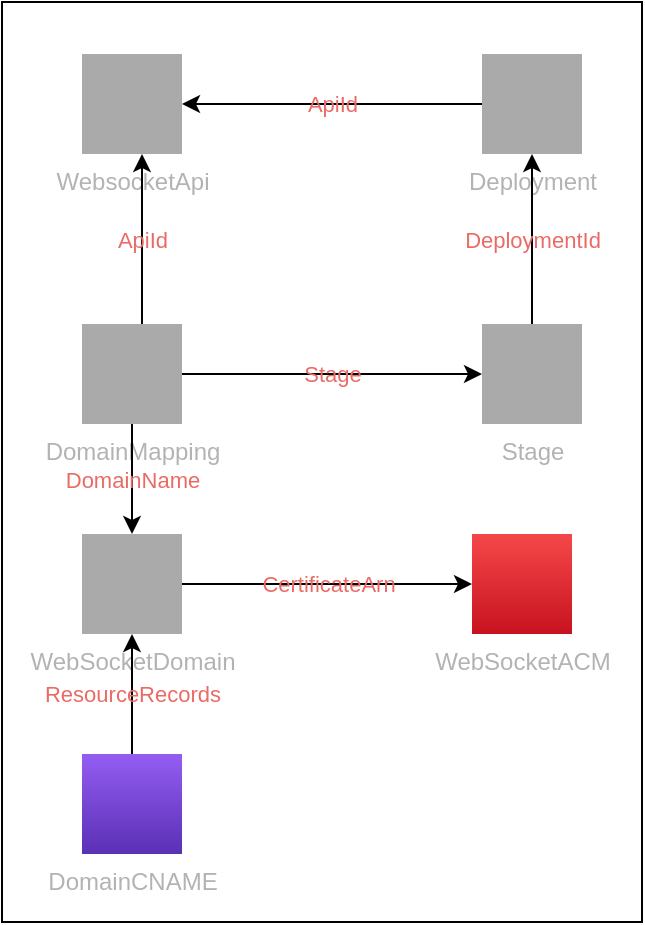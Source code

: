 <mxfile version="13.7.9" type="device"><diagram id="diagramid" name="Diagram"><mxGraphModel dx="2942" dy="82" grid="1" gridSize="10" guides="1" tooltips="1" connect="1" arrows="1" fold="1" page="1" pageScale="1" pageWidth="850" pageHeight="1100" math="0" shadow="0"><root><mxCell id="0"/><mxCell id="1" parent="0"/><mxCell id="W_sWQbeEb5Yshv8VaERZ-49" value="" style="rounded=0;whiteSpace=wrap;html=1;fillColor=#FFFFFF;fontColor=#FFFFFF;" vertex="1" parent="1"><mxGeometry x="190" y="1214" width="320" height="460" as="geometry"/></mxCell><mxCell id="4" value="WebsocketApi" style="outlineConnect=0;fontColor=#B3B3B3;gradientColor=#aaaaaa;gradientDirection=north;fillColor=#aaaaaa;strokeColor=#ffffff;dashed=0;verticalLabelPosition=bottom;verticalAlign=top;align=center;html=1;fontSize=12;fontStyle=0;aspect=fixed;shape=mxgraph.aws4.resourceIcon;resIcon=mxgraph.aws4.apigatewayv2;" parent="1" vertex="1"><mxGeometry x="230" y="1240" width="50" height="50" as="geometry"/></mxCell><mxCell id="25" value="Stage" style="outlineConnect=0;fontColor=#B3B3B3;gradientColor=#aaaaaa;gradientDirection=north;fillColor=#aaaaaa;strokeColor=#ffffff;dashed=0;verticalLabelPosition=bottom;verticalAlign=top;align=center;html=1;fontSize=12;fontStyle=0;aspect=fixed;shape=mxgraph.aws4.resourceIcon;resIcon=mxgraph.aws4.apigatewayv2;" parent="1" vertex="1"><mxGeometry x="430" y="1375" width="50" height="50" as="geometry"/></mxCell><mxCell id="26" value="Deployment" style="outlineConnect=0;fontColor=#B3B3B3;gradientColor=#aaaaaa;gradientDirection=north;fillColor=#aaaaaa;strokeColor=#ffffff;dashed=0;verticalLabelPosition=bottom;verticalAlign=top;align=center;html=1;fontSize=12;fontStyle=0;aspect=fixed;shape=mxgraph.aws4.resourceIcon;resIcon=mxgraph.aws4.apigatewayv2;" parent="1" vertex="1"><mxGeometry x="430" y="1240" width="50" height="50" as="geometry"/></mxCell><mxCell id="40" value="WebSocketACM" style="outlineConnect=0;fontColor=#B3B3B3;gradientColor=#F54749;gradientDirection=north;fillColor=#C7131F;strokeColor=#ffffff;dashed=0;verticalLabelPosition=bottom;verticalAlign=top;align=center;html=1;fontSize=12;fontStyle=0;aspect=fixed;shape=mxgraph.aws4.resourceIcon;resIcon=mxgraph.aws4.certificatemanager;" parent="1" vertex="1"><mxGeometry x="425" y="1480" width="50" height="50" as="geometry"/></mxCell><mxCell id="41" value="WebSocketDomain" style="outlineConnect=0;fontColor=#B3B3B3;gradientColor=#aaaaaa;gradientDirection=north;fillColor=#aaaaaa;strokeColor=#ffffff;dashed=0;verticalLabelPosition=bottom;verticalAlign=top;align=center;html=1;fontSize=12;fontStyle=0;aspect=fixed;shape=mxgraph.aws4.resourceIcon;resIcon=mxgraph.aws4.apigatewayv2;" parent="1" vertex="1"><mxGeometry x="230" y="1480" width="50" height="50" as="geometry"/></mxCell><mxCell id="42" value="DomainMapping" style="outlineConnect=0;fontColor=#B3B3B3;gradientColor=#aaaaaa;gradientDirection=north;fillColor=#aaaaaa;strokeColor=#ffffff;dashed=0;verticalLabelPosition=bottom;verticalAlign=top;align=center;html=1;fontSize=12;fontStyle=0;aspect=fixed;shape=mxgraph.aws4.resourceIcon;resIcon=mxgraph.aws4.apigatewayv2;" parent="1" vertex="1"><mxGeometry x="230" y="1375" width="50" height="50" as="geometry"/></mxCell><mxCell id="43" value="DomainCNAME" style="outlineConnect=0;fontColor=#B3B3B3;gradientColor=#945DF2;gradientDirection=north;fillColor=#5A30B5;strokeColor=#ffffff;dashed=0;verticalLabelPosition=bottom;verticalAlign=top;align=center;html=1;fontSize=12;fontStyle=0;aspect=fixed;shape=mxgraph.aws4.resourceIcon;resIcon=mxgraph.aws4.route53;" parent="1" vertex="1"><mxGeometry x="230" y="1590" width="50" height="50" as="geometry"/></mxCell><mxCell id="Deployment|Stage" value="DeploymentId" style="edgeStyle=orthogonalEdgeStyle;rounded=1;orthogonalLoop=1;jettySize=auto;html=1;labelBackgroundColor=none;fontColor=#EA6B66;noEdgeStyle=1;orthogonal=1;" parent="1" source="25" target="26" edge="1"><mxGeometry relative="1" as="geometry"><Array as="points"/></mxGeometry></mxCell><mxCell id="WebsocketApi|Deployment" value="ApiId" style="edgeStyle=orthogonalEdgeStyle;rounded=1;orthogonalLoop=1;jettySize=auto;html=1;labelBackgroundColor=none;fontColor=#EA6B66;noEdgeStyle=1;orthogonal=1;" parent="1" source="26" target="4" edge="1"><mxGeometry relative="1" as="geometry"><Array as="points"/></mxGeometry></mxCell><mxCell id="WebSocketACM|WebSocketDomain" value="CertificateArn" style="edgeStyle=orthogonalEdgeStyle;rounded=1;orthogonalLoop=1;jettySize=auto;html=1;labelBackgroundColor=none;fontColor=#EA6B66;noEdgeStyle=1;orthogonal=1;" parent="1" target="40" edge="1"><mxGeometry relative="1" as="geometry"><Array as="points"/><mxPoint x="280" y="1505" as="sourcePoint"/></mxGeometry></mxCell><mxCell id="WebsocketApi|DomainMapping" value="ApiId" style="edgeStyle=orthogonalEdgeStyle;rounded=1;orthogonalLoop=1;jettySize=auto;html=1;labelBackgroundColor=none;fontColor=#EA6B66;noEdgeStyle=1;orthogonal=1;" parent="1" source="42" target="4" edge="1"><mxGeometry relative="1" as="geometry"><Array as="points"><mxPoint x="260" y="1330"/></Array></mxGeometry></mxCell><mxCell id="WebSocketDomain|DomainMapping" value="DomainName" style="edgeStyle=orthogonalEdgeStyle;rounded=1;orthogonalLoop=1;jettySize=auto;html=1;labelBackgroundColor=none;fontColor=#EA6B66;noEdgeStyle=1;orthogonal=1;" parent="1" source="42" edge="1"><mxGeometry relative="1" as="geometry"><Array as="points"><mxPoint x="255" y="1470"/></Array><mxPoint x="100" y="1505" as="sourcePoint"/><mxPoint x="255" y="1480" as="targetPoint"/></mxGeometry></mxCell><mxCell id="Stage|DomainMapping" value="Stage" style="edgeStyle=orthogonalEdgeStyle;rounded=1;orthogonalLoop=1;jettySize=auto;html=1;labelBackgroundColor=none;fontColor=#EA6B66;noEdgeStyle=1;orthogonal=1;" parent="1" source="42" target="25" edge="1"><mxGeometry relative="1" as="geometry"><Array as="points"/></mxGeometry></mxCell><mxCell id="WebSocketDomain|DomainCNAME" value="ResourceRecords" style="edgeStyle=orthogonalEdgeStyle;rounded=1;orthogonalLoop=1;jettySize=auto;html=1;labelBackgroundColor=none;fontColor=#EA6B66;noEdgeStyle=1;orthogonal=1;" parent="1" source="43" target="41" edge="1"><mxGeometry relative="1" as="geometry"><Array as="points"><mxPoint x="255" y="1590"/></Array></mxGeometry></mxCell></root></mxGraphModel></diagram></mxfile>